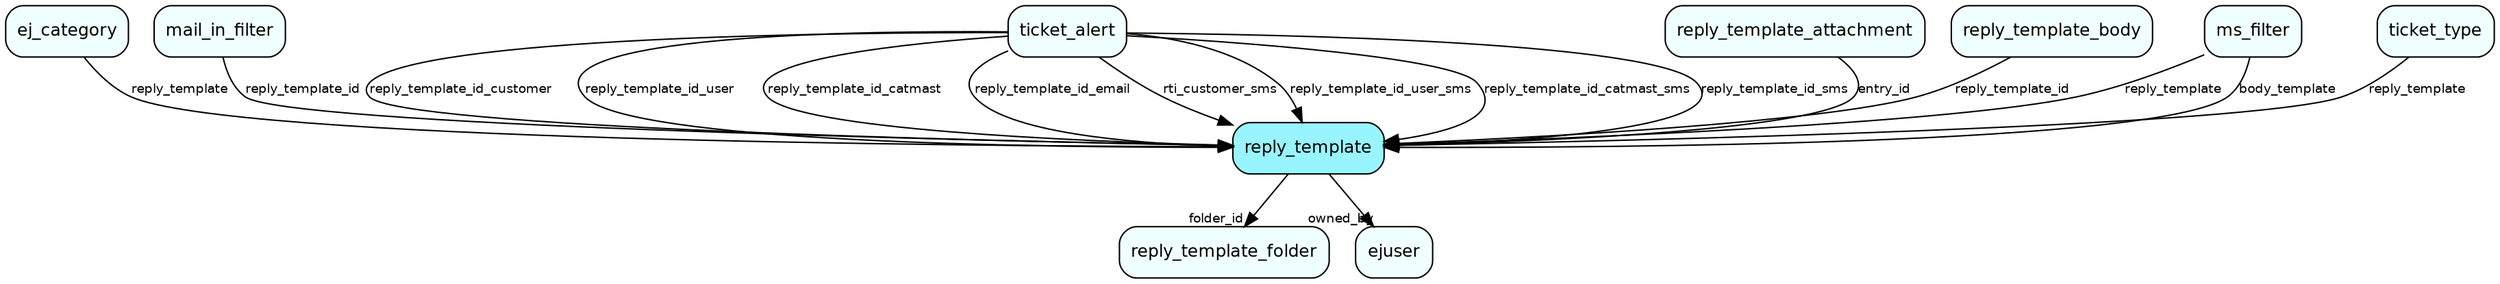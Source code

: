 digraph reply_template  {
node [shape = box style="rounded, filled" fontname = "Helvetica" fontsize = "12" ]
edge [fontname = "Helvetica" fontsize = "9"]

reply_template[fillcolor = "cadetblue1"]
reply_template_folder[fillcolor = "azure1"]
ejuser[fillcolor = "azure1"]
ej_category[fillcolor = "azure1"]
mail_in_filter[fillcolor = "azure1"]
ticket_alert[fillcolor = "azure1"]
reply_template_attachment[fillcolor = "azure1"]
reply_template_body[fillcolor = "azure1"]
ms_filter[fillcolor = "azure1"]
ticket_type[fillcolor = "azure1"]
reply_template -> reply_template_folder [headlabel = "folder_id"]
reply_template -> ejuser [headlabel = "owned_by"]
ej_category -> reply_template [label = "reply_template"]
mail_in_filter -> reply_template [label = "reply_template_id"]
ticket_alert -> reply_template [label = "reply_template_id_customer"]
ticket_alert -> reply_template [label = "reply_template_id_user"]
ticket_alert -> reply_template [label = "reply_template_id_catmast"]
ticket_alert -> reply_template [label = "reply_template_id_email"]
ticket_alert -> reply_template [label = "rti_customer_sms"]
ticket_alert -> reply_template [label = "reply_template_id_user_sms"]
ticket_alert -> reply_template [label = "reply_template_id_catmast_sms"]
ticket_alert -> reply_template [label = "reply_template_id_sms"]
reply_template_attachment -> reply_template [label = "entry_id"]
reply_template_body -> reply_template [label = "reply_template_id"]
ms_filter -> reply_template [label = "reply_template"]
ms_filter -> reply_template [label = "body_template"]
ticket_type -> reply_template [label = "reply_template"]
}
